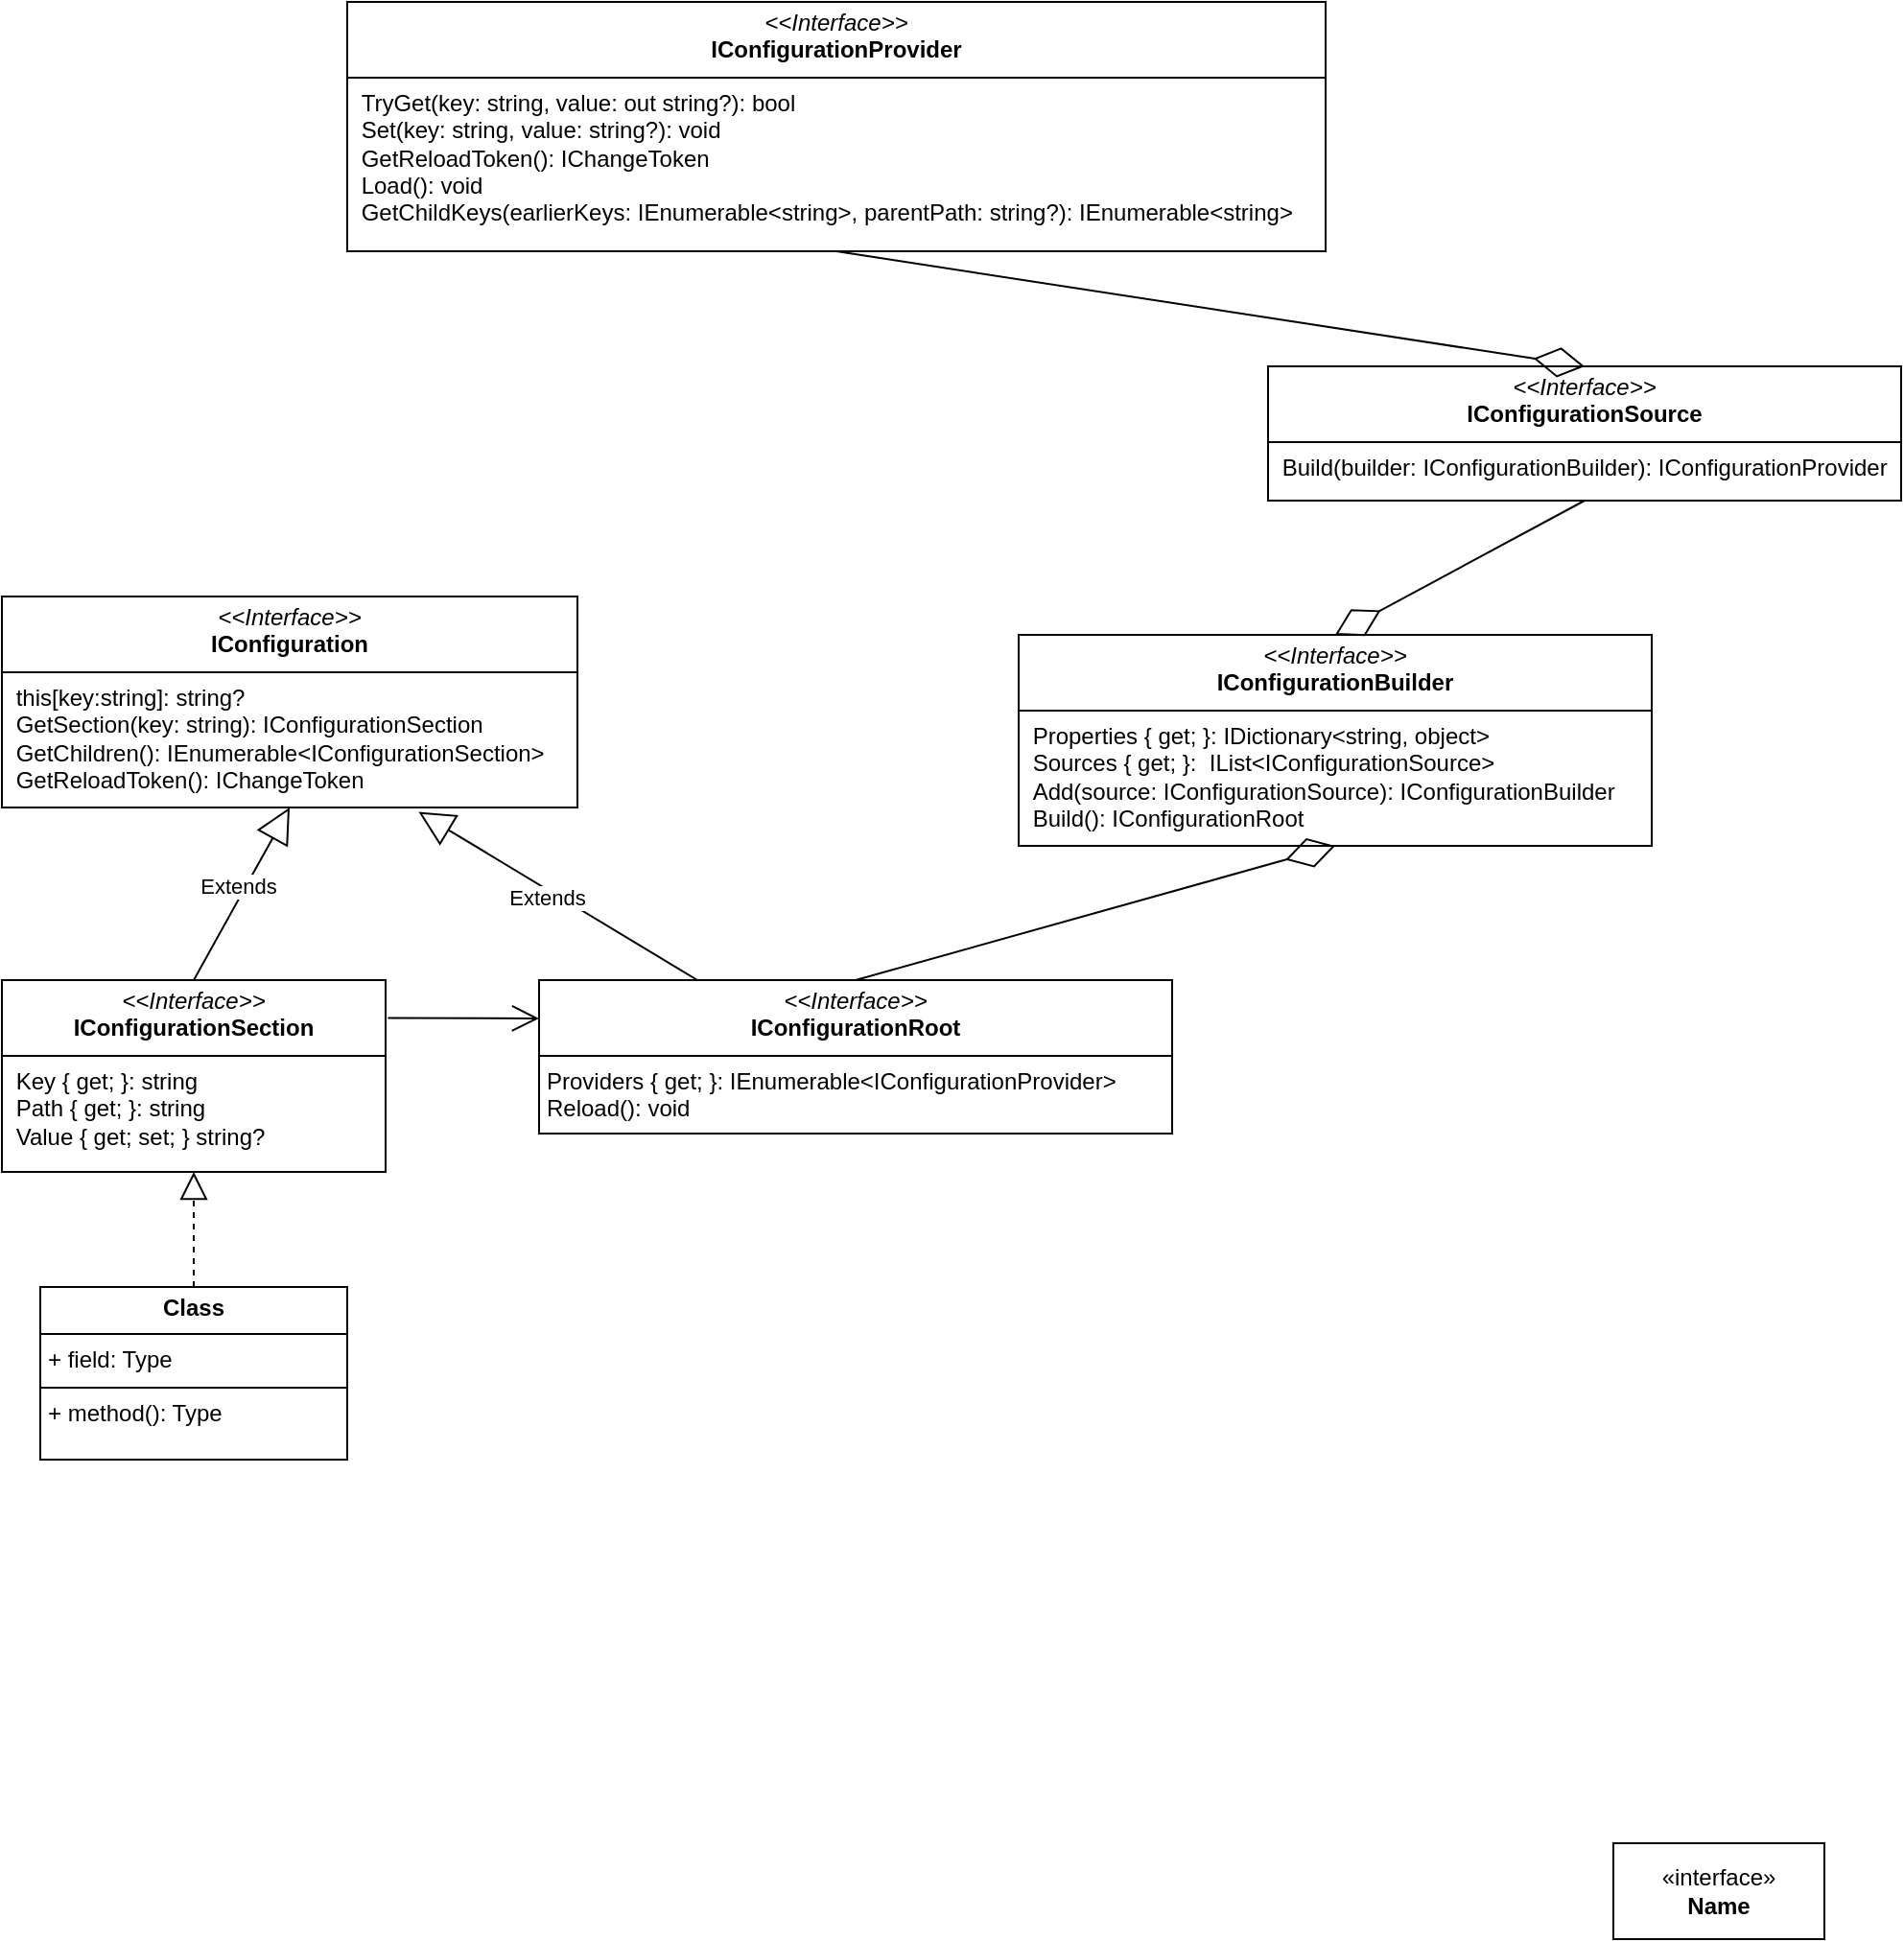<mxfile version="24.7.17">
  <diagram name="Page-1" id="9f46799a-70d6-7492-0946-bef42562c5a5">
    <mxGraphModel dx="1434" dy="1596" grid="1" gridSize="10" guides="1" tooltips="1" connect="1" arrows="1" fold="1" page="1" pageScale="1" pageWidth="1100" pageHeight="850" background="none" math="0" shadow="0">
      <root>
        <mxCell id="0" />
        <mxCell id="1" parent="0" />
        <mxCell id="boNvYW45SbKdUZ9H-9Ki-1" value="&amp;laquo;interface&amp;raquo;&lt;br&gt;&lt;b&gt;Name&lt;/b&gt;" style="html=1;whiteSpace=wrap;" parent="1" vertex="1">
          <mxGeometry x="880" y="690" width="110" height="50" as="geometry" />
        </mxCell>
        <mxCell id="pCC-rra8RJHkNsZpZ9kw-1" value="&lt;p style=&quot;margin:0px;margin-top:4px;text-align:center;&quot;&gt;&lt;i&gt;&amp;lt;&amp;lt;Interface&amp;gt;&amp;gt;&lt;/i&gt;&lt;br&gt;&lt;b&gt;IConfiguration&lt;/b&gt;&lt;/p&gt;&lt;hr size=&quot;1&quot; style=&quot;border-style:solid;&quot;&gt;&lt;p style=&quot;margin:0px;margin-left:4px;&quot;&gt;&amp;nbsp;this[key:string]: string?&lt;br&gt;&amp;nbsp;GetSection(key: string): IConfigurationSection&lt;/p&gt;&lt;p style=&quot;margin:0px;margin-left:4px;&quot;&gt;&amp;nbsp;GetChildren():&amp;nbsp;IEnumerable&amp;lt;IConfigurationSection&amp;gt;&lt;/p&gt;&lt;p style=&quot;margin:0px;margin-left:4px;&quot;&gt;&amp;nbsp;GetReloadToken():&amp;nbsp;IChangeToken&lt;/p&gt;" style="verticalAlign=top;align=left;overflow=fill;html=1;whiteSpace=wrap;" vertex="1" parent="1">
          <mxGeometry x="40" y="40" width="300" height="110" as="geometry" />
        </mxCell>
        <mxCell id="pCC-rra8RJHkNsZpZ9kw-3" value="&lt;p style=&quot;margin:0px;margin-top:4px;text-align:center;&quot;&gt;&lt;b&gt;Class&lt;/b&gt;&lt;/p&gt;&lt;hr size=&quot;1&quot; style=&quot;border-style:solid;&quot;/&gt;&lt;p style=&quot;margin:0px;margin-left:4px;&quot;&gt;+ field: Type&lt;/p&gt;&lt;hr size=&quot;1&quot; style=&quot;border-style:solid;&quot;/&gt;&lt;p style=&quot;margin:0px;margin-left:4px;&quot;&gt;+ method(): Type&lt;/p&gt;" style="verticalAlign=top;align=left;overflow=fill;html=1;whiteSpace=wrap;" vertex="1" parent="1">
          <mxGeometry x="60" y="400" width="160" height="90" as="geometry" />
        </mxCell>
        <mxCell id="pCC-rra8RJHkNsZpZ9kw-4" value="&lt;p style=&quot;margin:0px;margin-top:4px;text-align:center;&quot;&gt;&lt;i&gt;&amp;lt;&amp;lt;Interface&amp;gt;&amp;gt;&lt;/i&gt;&lt;br&gt;&lt;b&gt;IConfigurationSection&lt;/b&gt;&lt;/p&gt;&lt;hr size=&quot;1&quot; style=&quot;border-style:solid;&quot;&gt;&lt;p style=&quot;margin:0px;margin-left:4px;&quot;&gt;&amp;nbsp;Key { get; }: string&lt;br&gt;&amp;nbsp;Path { get; }: string&amp;nbsp;&lt;/p&gt;&lt;p style=&quot;margin:0px;margin-left:4px;&quot;&gt;&amp;nbsp;Value { get; set; } string?&lt;/p&gt;" style="verticalAlign=top;align=left;overflow=fill;html=1;whiteSpace=wrap;" vertex="1" parent="1">
          <mxGeometry x="40" y="240" width="200" height="100" as="geometry" />
        </mxCell>
        <mxCell id="pCC-rra8RJHkNsZpZ9kw-5" value="" style="endArrow=block;dashed=1;endFill=0;endSize=12;html=1;rounded=0;entryX=0.5;entryY=1;entryDx=0;entryDy=0;exitX=0.5;exitY=0;exitDx=0;exitDy=0;" edge="1" parent="1" source="pCC-rra8RJHkNsZpZ9kw-3" target="pCC-rra8RJHkNsZpZ9kw-4">
          <mxGeometry width="160" relative="1" as="geometry">
            <mxPoint x="140" y="450" as="sourcePoint" />
            <mxPoint x="370" y="260" as="targetPoint" />
          </mxGeometry>
        </mxCell>
        <mxCell id="pCC-rra8RJHkNsZpZ9kw-7" value="Extends" style="endArrow=block;endSize=16;endFill=0;html=1;rounded=0;exitX=0.5;exitY=0;exitDx=0;exitDy=0;entryX=0.5;entryY=1;entryDx=0;entryDy=0;" edge="1" parent="1" source="pCC-rra8RJHkNsZpZ9kw-4" target="pCC-rra8RJHkNsZpZ9kw-1">
          <mxGeometry x="0.051" y="4" width="160" relative="1" as="geometry">
            <mxPoint x="270" y="320" as="sourcePoint" />
            <mxPoint x="300" y="170" as="targetPoint" />
            <mxPoint as="offset" />
          </mxGeometry>
        </mxCell>
        <mxCell id="pCC-rra8RJHkNsZpZ9kw-8" value="&lt;p style=&quot;margin:0px;margin-top:4px;text-align:center;&quot;&gt;&lt;i&gt;&amp;lt;&amp;lt;Interface&amp;gt;&amp;gt;&lt;/i&gt;&lt;br&gt;&lt;b&gt;IConfigurationSource&lt;/b&gt;&lt;br&gt;&lt;/p&gt;&lt;hr size=&quot;1&quot; style=&quot;border-style:solid;&quot;&gt;&lt;p style=&quot;margin:0px;margin-left:4px;&quot;&gt;&amp;nbsp;Build(builder: IConfigurationBuilder): IConfigurationProvider&lt;br&gt;&lt;/p&gt;" style="verticalAlign=top;align=left;overflow=fill;html=1;whiteSpace=wrap;" vertex="1" parent="1">
          <mxGeometry x="700" y="-80" width="330" height="70" as="geometry" />
        </mxCell>
        <mxCell id="pCC-rra8RJHkNsZpZ9kw-9" value="&lt;p style=&quot;margin:0px;margin-top:4px;text-align:center;&quot;&gt;&lt;i&gt;&amp;lt;&amp;lt;Interface&amp;gt;&amp;gt;&lt;/i&gt;&lt;br&gt;&lt;b&gt;IConfigurationBuilder&lt;/b&gt;&lt;br&gt;&lt;/p&gt;&lt;hr size=&quot;1&quot; style=&quot;border-style:solid;&quot;&gt;&lt;p style=&quot;margin:0px;margin-left:4px;&quot;&gt;&amp;nbsp;Properties { get; }: IDictionary&amp;lt;string, object&amp;gt;&lt;br&gt;&amp;nbsp;Sources { get; }: &amp;nbsp;IList&amp;lt;IConfigurationSource&amp;gt;&amp;nbsp;&lt;/p&gt;&lt;p style=&quot;margin:0px;margin-left:4px;&quot;&gt;&amp;nbsp;Add(source: IConfigurationSource): IConfigurationBuilder&lt;/p&gt;&lt;p style=&quot;margin:0px;margin-left:4px;&quot;&gt;&amp;nbsp;Build():&amp;nbsp;IConfigurationRoot&lt;br&gt;&lt;/p&gt;" style="verticalAlign=top;align=left;overflow=fill;html=1;whiteSpace=wrap;" vertex="1" parent="1">
          <mxGeometry x="570" y="60" width="330" height="110" as="geometry" />
        </mxCell>
        <mxCell id="pCC-rra8RJHkNsZpZ9kw-11" value="&lt;p style=&quot;margin:0px;margin-top:4px;text-align:center;&quot;&gt;&lt;i&gt;&amp;lt;&amp;lt;Interface&amp;gt;&amp;gt;&lt;/i&gt;&lt;br&gt;&lt;b&gt;IConfigurationRoot&lt;/b&gt;&lt;br&gt;&lt;/p&gt;&lt;hr size=&quot;1&quot; style=&quot;border-style:solid;&quot;&gt;&lt;p style=&quot;margin:0px;margin-left:4px;&quot;&gt;Providers { get; }: IEnumerable&amp;lt;IConfigurationProvider&amp;gt;&lt;/p&gt;&lt;p style=&quot;margin:0px;margin-left:4px;&quot;&gt;Reload(): void&lt;br&gt;&lt;/p&gt;" style="verticalAlign=top;align=left;overflow=fill;html=1;whiteSpace=wrap;" vertex="1" parent="1">
          <mxGeometry x="320" y="240" width="330" height="80" as="geometry" />
        </mxCell>
        <mxCell id="pCC-rra8RJHkNsZpZ9kw-12" value="Extends" style="endArrow=block;endSize=16;endFill=0;html=1;rounded=0;exitX=0.25;exitY=0;exitDx=0;exitDy=0;entryX=0.724;entryY=1.021;entryDx=0;entryDy=0;entryPerimeter=0;" edge="1" parent="1" source="pCC-rra8RJHkNsZpZ9kw-11" target="pCC-rra8RJHkNsZpZ9kw-1">
          <mxGeometry x="0.051" y="4" width="160" relative="1" as="geometry">
            <mxPoint x="300" y="370" as="sourcePoint" />
            <mxPoint x="350" y="280" as="targetPoint" />
            <mxPoint as="offset" />
          </mxGeometry>
        </mxCell>
        <mxCell id="pCC-rra8RJHkNsZpZ9kw-13" value="" style="endArrow=open;endFill=1;endSize=12;html=1;rounded=0;exitX=1.006;exitY=0.198;exitDx=0;exitDy=0;exitPerimeter=0;entryX=0;entryY=0.25;entryDx=0;entryDy=0;" edge="1" parent="1" source="pCC-rra8RJHkNsZpZ9kw-4" target="pCC-rra8RJHkNsZpZ9kw-11">
          <mxGeometry width="160" relative="1" as="geometry">
            <mxPoint x="550" y="310" as="sourcePoint" />
            <mxPoint x="410" y="490" as="targetPoint" />
          </mxGeometry>
        </mxCell>
        <mxCell id="pCC-rra8RJHkNsZpZ9kw-15" value="&lt;p style=&quot;margin:0px;margin-top:4px;text-align:center;&quot;&gt;&lt;i&gt;&amp;lt;&amp;lt;Interface&amp;gt;&amp;gt;&lt;/i&gt;&lt;br&gt;&lt;b&gt;IConfigurationProvider&lt;/b&gt;&lt;br&gt;&lt;/p&gt;&lt;hr size=&quot;1&quot; style=&quot;border-style:solid;&quot;&gt;&lt;p style=&quot;margin:0px;margin-left:4px;&quot;&gt;&amp;nbsp;TryGet(key: string, value: out string?): bool&lt;br&gt;&amp;nbsp;Set(key: string, value: string?): void&lt;/p&gt;&lt;p style=&quot;margin:0px;margin-left:4px;&quot;&gt;&amp;nbsp;&lt;span style=&quot;background-color: initial;&quot;&gt;GetReloadToken():&amp;nbsp;&lt;/span&gt;&lt;span style=&quot;background-color: initial;&quot;&gt;IChangeToken&lt;/span&gt;&lt;/p&gt;&lt;p style=&quot;margin:0px;margin-left:4px;&quot;&gt;&amp;nbsp;Load(): void&lt;/p&gt;&lt;p style=&quot;margin:0px;margin-left:4px;&quot;&gt;&amp;nbsp;GetChildKeys(earlierKeys:&amp;nbsp;&lt;span style=&quot;background-color: initial;&quot;&gt;IEnumerable&amp;lt;string&amp;gt;&lt;/span&gt;&lt;span style=&quot;background-color: initial;&quot;&gt;, parentPath:&amp;nbsp;&lt;/span&gt;&lt;span style=&quot;background-color: initial;&quot;&gt;string?&lt;/span&gt;&lt;span style=&quot;background-color: initial;&quot;&gt;):&amp;nbsp;&lt;/span&gt;&lt;span style=&quot;background-color: initial;&quot;&gt;IEnumerable&amp;lt;string&amp;gt;&lt;/span&gt;&lt;span style=&quot;background-color: initial;&quot;&gt;&amp;nbsp;&lt;/span&gt;&lt;/p&gt;" style="verticalAlign=top;align=left;overflow=fill;html=1;whiteSpace=wrap;" vertex="1" parent="1">
          <mxGeometry x="220" y="-270" width="510" height="130" as="geometry" />
        </mxCell>
        <mxCell id="pCC-rra8RJHkNsZpZ9kw-18" value="" style="endArrow=diamondThin;endFill=0;endSize=24;html=1;rounded=0;exitX=0.5;exitY=1;exitDx=0;exitDy=0;entryX=0.5;entryY=0;entryDx=0;entryDy=0;" edge="1" parent="1" source="pCC-rra8RJHkNsZpZ9kw-15" target="pCC-rra8RJHkNsZpZ9kw-8">
          <mxGeometry width="160" relative="1" as="geometry">
            <mxPoint x="780" y="-10" as="sourcePoint" />
            <mxPoint x="440" y="-110" as="targetPoint" />
          </mxGeometry>
        </mxCell>
        <mxCell id="pCC-rra8RJHkNsZpZ9kw-19" value="" style="endArrow=diamondThin;endFill=0;endSize=24;html=1;rounded=0;exitX=0.5;exitY=1;exitDx=0;exitDy=0;entryX=0.5;entryY=0;entryDx=0;entryDy=0;" edge="1" parent="1" source="pCC-rra8RJHkNsZpZ9kw-8" target="pCC-rra8RJHkNsZpZ9kw-9">
          <mxGeometry width="160" relative="1" as="geometry">
            <mxPoint x="485" y="-130" as="sourcePoint" />
            <mxPoint x="575" y="-60" as="targetPoint" />
          </mxGeometry>
        </mxCell>
        <mxCell id="pCC-rra8RJHkNsZpZ9kw-20" value="" style="endArrow=diamondThin;endFill=0;endSize=24;html=1;rounded=0;exitX=0.5;exitY=0;exitDx=0;exitDy=0;entryX=0.5;entryY=1;entryDx=0;entryDy=0;" edge="1" parent="1" source="pCC-rra8RJHkNsZpZ9kw-11" target="pCC-rra8RJHkNsZpZ9kw-9">
          <mxGeometry width="160" relative="1" as="geometry">
            <mxPoint x="640" y="220" as="sourcePoint" />
            <mxPoint x="440" y="50" as="targetPoint" />
          </mxGeometry>
        </mxCell>
      </root>
    </mxGraphModel>
  </diagram>
</mxfile>

